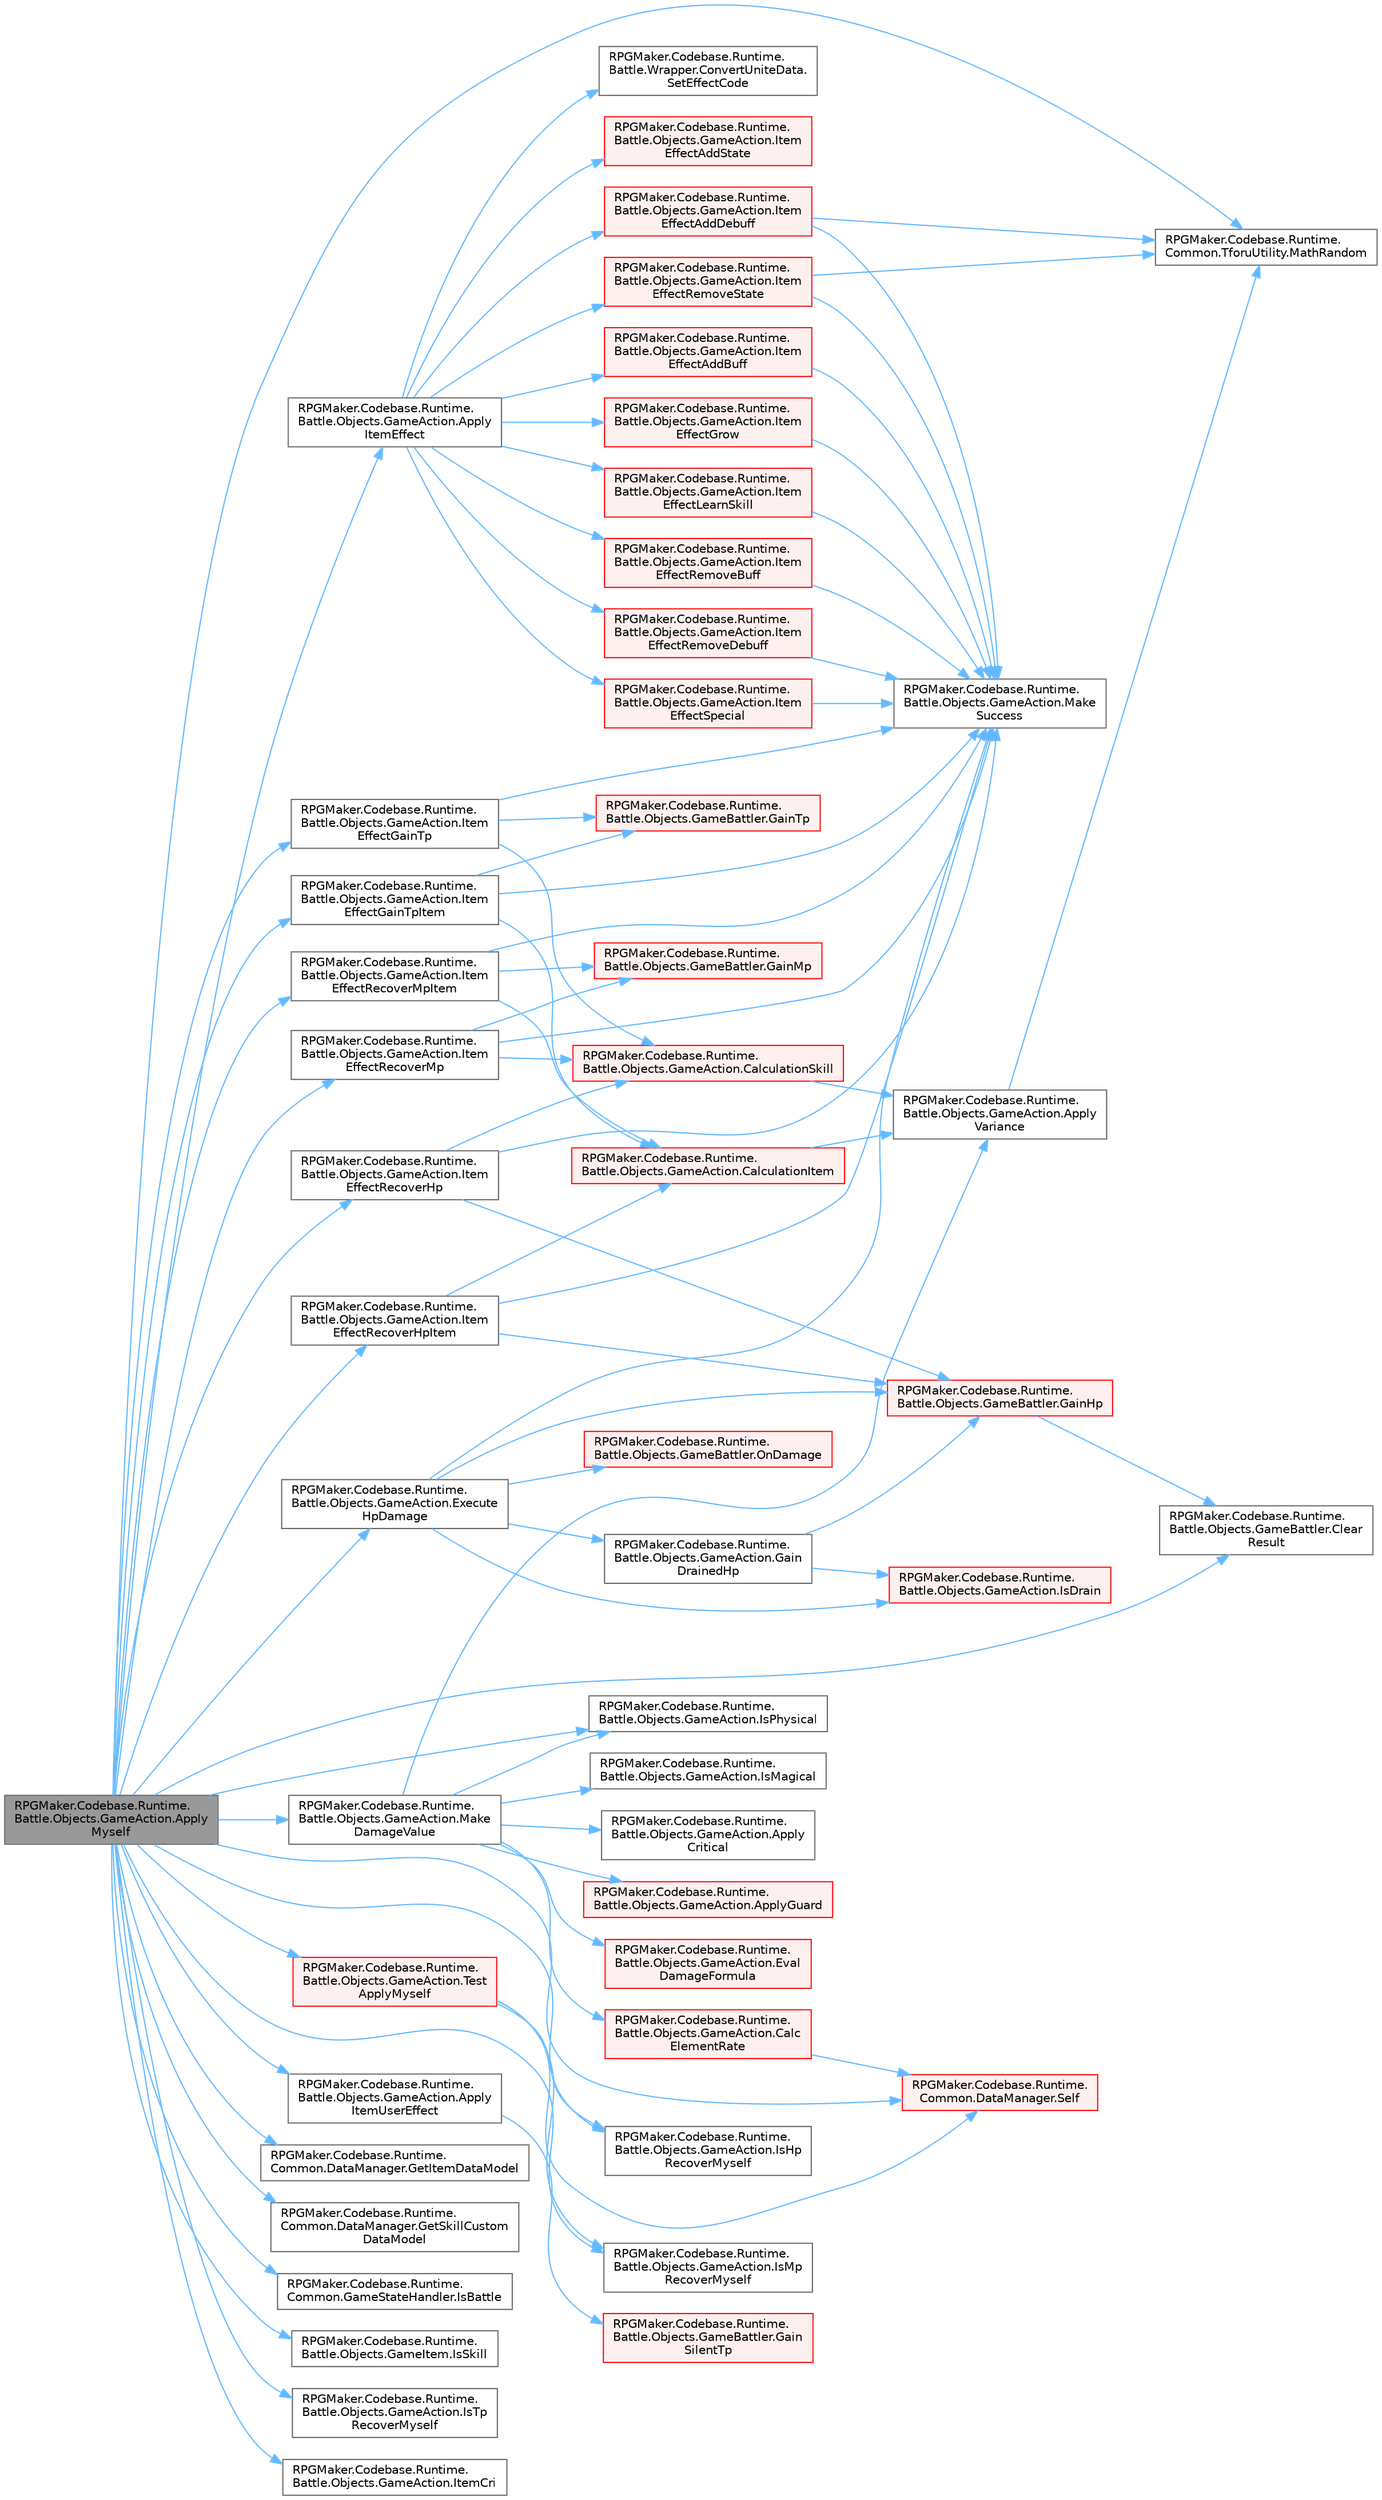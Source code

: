 digraph "RPGMaker.Codebase.Runtime.Battle.Objects.GameAction.ApplyMyself"
{
 // LATEX_PDF_SIZE
  bgcolor="transparent";
  edge [fontname=Helvetica,fontsize=10,labelfontname=Helvetica,labelfontsize=10];
  node [fontname=Helvetica,fontsize=10,shape=box,height=0.2,width=0.4];
  rankdir="LR";
  Node1 [id="Node000001",label="RPGMaker.Codebase.Runtime.\lBattle.Objects.GameAction.Apply\lMyself",height=0.2,width=0.4,color="gray40", fillcolor="grey60", style="filled", fontcolor="black",tooltip="指定対象へ結果( Game_ActionResult )の適用（使用者への影響）"];
  Node1 -> Node2 [id="edge1_Node000001_Node000002",color="steelblue1",style="solid",tooltip=" "];
  Node2 [id="Node000002",label="RPGMaker.Codebase.Runtime.\lBattle.Objects.GameAction.Apply\lItemEffect",height=0.2,width=0.4,color="grey40", fillcolor="white", style="filled",URL="$db/d00/class_r_p_g_maker_1_1_codebase_1_1_runtime_1_1_battle_1_1_objects_1_1_game_action.html#a0e31f70949304a3bf1175ac19a030616",tooltip="指定対象にエフェクトを適用"];
  Node2 -> Node3 [id="edge2_Node000002_Node000003",color="steelblue1",style="solid",tooltip=" "];
  Node3 [id="Node000003",label="RPGMaker.Codebase.Runtime.\lBattle.Objects.GameAction.Item\lEffectAddBuff",height=0.2,width=0.4,color="red", fillcolor="#FFF0F0", style="filled",URL="$db/d00/class_r_p_g_maker_1_1_codebase_1_1_runtime_1_1_battle_1_1_objects_1_1_game_action.html#a4df77b613c49006d914da5573ee7f4d5",tooltip="指定対象に[強化]の[使用効果]を加える"];
  Node3 -> Node89 [id="edge3_Node000003_Node000089",color="steelblue1",style="solid",tooltip=" "];
  Node89 [id="Node000089",label="RPGMaker.Codebase.Runtime.\lBattle.Objects.GameAction.Make\lSuccess",height=0.2,width=0.4,color="grey40", fillcolor="white", style="filled",URL="$db/d00/class_r_p_g_maker_1_1_codebase_1_1_runtime_1_1_battle_1_1_objects_1_1_game_action.html#a0a00fa2532c3bf2b96b2ee096bb93507",tooltip="行動結果用に指定対象の行動に成功したフラグを立てる"];
  Node2 -> Node90 [id="edge4_Node000002_Node000090",color="steelblue1",style="solid",tooltip=" "];
  Node90 [id="Node000090",label="RPGMaker.Codebase.Runtime.\lBattle.Objects.GameAction.Item\lEffectAddDebuff",height=0.2,width=0.4,color="red", fillcolor="#FFF0F0", style="filled",URL="$db/d00/class_r_p_g_maker_1_1_codebase_1_1_runtime_1_1_battle_1_1_objects_1_1_game_action.html#ae8c5a6cf681facd1b1bf2018e4d5f570",tooltip="指定対象に[弱体]の[使用効果]を加える"];
  Node90 -> Node89 [id="edge5_Node000090_Node000089",color="steelblue1",style="solid",tooltip=" "];
  Node90 -> Node101 [id="edge6_Node000090_Node000101",color="steelblue1",style="solid",tooltip=" "];
  Node101 [id="Node000101",label="RPGMaker.Codebase.Runtime.\lCommon.TforuUtility.MathRandom",height=0.2,width=0.4,color="grey40", fillcolor="white", style="filled",URL="$df/d46/class_r_p_g_maker_1_1_codebase_1_1_runtime_1_1_common_1_1_tforu_utility.html#aebb86c7c9ea503cc6f682adcbc08fd24",tooltip=" "];
  Node2 -> Node102 [id="edge7_Node000002_Node000102",color="steelblue1",style="solid",tooltip=" "];
  Node102 [id="Node000102",label="RPGMaker.Codebase.Runtime.\lBattle.Objects.GameAction.Item\lEffectAddState",height=0.2,width=0.4,color="red", fillcolor="#FFF0F0", style="filled",URL="$db/d00/class_r_p_g_maker_1_1_codebase_1_1_runtime_1_1_battle_1_1_objects_1_1_game_action.html#a30937435994c2aeb8de46e354b51d782",tooltip="指定対象に[使用効果]を加える"];
  Node2 -> Node107 [id="edge8_Node000002_Node000107",color="steelblue1",style="solid",tooltip=" "];
  Node107 [id="Node000107",label="RPGMaker.Codebase.Runtime.\lBattle.Objects.GameAction.Item\lEffectGrow",height=0.2,width=0.4,color="red", fillcolor="#FFF0F0", style="filled",URL="$db/d00/class_r_p_g_maker_1_1_codebase_1_1_runtime_1_1_battle_1_1_objects_1_1_game_action.html#a254e2a43093f28080603e46ed8d2994c",tooltip="指定対象に[成長]の[使用効果]を加える"];
  Node107 -> Node89 [id="edge9_Node000107_Node000089",color="steelblue1",style="solid",tooltip=" "];
  Node2 -> Node109 [id="edge10_Node000002_Node000109",color="steelblue1",style="solid",tooltip=" "];
  Node109 [id="Node000109",label="RPGMaker.Codebase.Runtime.\lBattle.Objects.GameAction.Item\lEffectLearnSkill",height=0.2,width=0.4,color="red", fillcolor="#FFF0F0", style="filled",URL="$db/d00/class_r_p_g_maker_1_1_codebase_1_1_runtime_1_1_battle_1_1_objects_1_1_game_action.html#a37ddee0cd1790867fa362be62b3c13b5",tooltip="指定対象に[スキル習得]の[使用効果]を加える"];
  Node109 -> Node89 [id="edge11_Node000109_Node000089",color="steelblue1",style="solid",tooltip=" "];
  Node2 -> Node111 [id="edge12_Node000002_Node000111",color="steelblue1",style="solid",tooltip=" "];
  Node111 [id="Node000111",label="RPGMaker.Codebase.Runtime.\lBattle.Objects.GameAction.Item\lEffectRemoveBuff",height=0.2,width=0.4,color="red", fillcolor="#FFF0F0", style="filled",URL="$db/d00/class_r_p_g_maker_1_1_codebase_1_1_runtime_1_1_battle_1_1_objects_1_1_game_action.html#a2cdbdac9b9aeb26cd865e38f6d4c6efa",tooltip="指定対象に[強化の解除]の[使用効果]を加える"];
  Node111 -> Node89 [id="edge13_Node000111_Node000089",color="steelblue1",style="solid",tooltip=" "];
  Node2 -> Node117 [id="edge14_Node000002_Node000117",color="steelblue1",style="solid",tooltip=" "];
  Node117 [id="Node000117",label="RPGMaker.Codebase.Runtime.\lBattle.Objects.GameAction.Item\lEffectRemoveDebuff",height=0.2,width=0.4,color="red", fillcolor="#FFF0F0", style="filled",URL="$db/d00/class_r_p_g_maker_1_1_codebase_1_1_runtime_1_1_battle_1_1_objects_1_1_game_action.html#a220d8eedc2bdfcf45fafb5a29377ab6b",tooltip="指定対象に[弱体の解除]の[使用効果]を加える"];
  Node117 -> Node89 [id="edge15_Node000117_Node000089",color="steelblue1",style="solid",tooltip=" "];
  Node2 -> Node118 [id="edge16_Node000002_Node000118",color="steelblue1",style="solid",tooltip=" "];
  Node118 [id="Node000118",label="RPGMaker.Codebase.Runtime.\lBattle.Objects.GameAction.Item\lEffectRemoveState",height=0.2,width=0.4,color="red", fillcolor="#FFF0F0", style="filled",URL="$db/d00/class_r_p_g_maker_1_1_codebase_1_1_runtime_1_1_battle_1_1_objects_1_1_game_action.html#ad5da923e99b8879ecd4b18acd7625764",tooltip="指定対象に[ステート解除]の[使用効果]を加える"];
  Node118 -> Node89 [id="edge17_Node000118_Node000089",color="steelblue1",style="solid",tooltip=" "];
  Node118 -> Node101 [id="edge18_Node000118_Node000101",color="steelblue1",style="solid",tooltip=" "];
  Node2 -> Node119 [id="edge19_Node000002_Node000119",color="steelblue1",style="solid",tooltip=" "];
  Node119 [id="Node000119",label="RPGMaker.Codebase.Runtime.\lBattle.Objects.GameAction.Item\lEffectSpecial",height=0.2,width=0.4,color="red", fillcolor="#FFF0F0", style="filled",URL="$db/d00/class_r_p_g_maker_1_1_codebase_1_1_runtime_1_1_battle_1_1_objects_1_1_game_action.html#a1abf8d93aa3dce8219d1c1ab0c6f747c",tooltip="指定対象に[特殊効果]の[使用効果]を加える"];
  Node119 -> Node89 [id="edge20_Node000119_Node000089",color="steelblue1",style="solid",tooltip=" "];
  Node2 -> Node136 [id="edge21_Node000002_Node000136",color="steelblue1",style="solid",tooltip=" "];
  Node136 [id="Node000136",label="RPGMaker.Codebase.Runtime.\lBattle.Wrapper.ConvertUniteData.\lSetEffectCode",height=0.2,width=0.4,color="grey40", fillcolor="white", style="filled",URL="$d9/d1f/class_r_p_g_maker_1_1_codebase_1_1_runtime_1_1_battle_1_1_wrapper_1_1_convert_unite_data.html#a0c00965085a307ec0f257abdc981163d",tooltip="使用効果のコードを、UniteからMVに変換する"];
  Node1 -> Node137 [id="edge22_Node000001_Node000137",color="steelblue1",style="solid",tooltip=" "];
  Node137 [id="Node000137",label="RPGMaker.Codebase.Runtime.\lBattle.Objects.GameAction.Apply\lItemUserEffect",height=0.2,width=0.4,color="grey40", fillcolor="white", style="filled",URL="$db/d00/class_r_p_g_maker_1_1_codebase_1_1_runtime_1_1_battle_1_1_objects_1_1_game_action.html#afb10362e945babce7f02160f98853bd3",tooltip="指定対象にアイテムの効果を適用"];
  Node137 -> Node138 [id="edge23_Node000137_Node000138",color="steelblue1",style="solid",tooltip=" "];
  Node138 [id="Node000138",label="RPGMaker.Codebase.Runtime.\lBattle.Objects.GameBattler.Gain\lSilentTp",height=0.2,width=0.4,color="red", fillcolor="#FFF0F0", style="filled",URL="$d6/de6/class_r_p_g_maker_1_1_codebase_1_1_runtime_1_1_battle_1_1_objects_1_1_game_battler.html#a9a10a80b964d08daad1f64602292109b",tooltip="指定量のTPを非表示で回復"];
  Node1 -> Node140 [id="edge24_Node000001_Node000140",color="steelblue1",style="solid",tooltip=" "];
  Node140 [id="Node000140",label="RPGMaker.Codebase.Runtime.\lBattle.Objects.GameBattler.Clear\lResult",height=0.2,width=0.4,color="grey40", fillcolor="white", style="filled",URL="$d6/de6/class_r_p_g_maker_1_1_codebase_1_1_runtime_1_1_battle_1_1_objects_1_1_game_battler.html#abd022b482181f0a594447a504db14dbe",tooltip="結果を初期化する"];
  Node1 -> Node141 [id="edge25_Node000001_Node000141",color="steelblue1",style="solid",tooltip=" "];
  Node141 [id="Node000141",label="RPGMaker.Codebase.Runtime.\lBattle.Objects.GameAction.Execute\lHpDamage",height=0.2,width=0.4,color="grey40", fillcolor="white", style="filled",URL="$db/d00/class_r_p_g_maker_1_1_codebase_1_1_runtime_1_1_battle_1_1_objects_1_1_game_action.html#a9b8bfc3481b8e5caad938fa17489b760",tooltip="指定対象にHPダメージを与える"];
  Node141 -> Node142 [id="edge26_Node000141_Node000142",color="steelblue1",style="solid",tooltip=" "];
  Node142 [id="Node000142",label="RPGMaker.Codebase.Runtime.\lBattle.Objects.GameAction.Gain\lDrainedHp",height=0.2,width=0.4,color="grey40", fillcolor="white", style="filled",URL="$db/d00/class_r_p_g_maker_1_1_codebase_1_1_runtime_1_1_battle_1_1_objects_1_1_game_action.html#a8f1de04e02816540bfc4ad6b3b0bf74d",tooltip="敵から吸収したHPを返す"];
  Node142 -> Node143 [id="edge27_Node000142_Node000143",color="steelblue1",style="solid",tooltip=" "];
  Node143 [id="Node000143",label="RPGMaker.Codebase.Runtime.\lBattle.Objects.GameBattler.GainHp",height=0.2,width=0.4,color="red", fillcolor="#FFF0F0", style="filled",URL="$d6/de6/class_r_p_g_maker_1_1_codebase_1_1_runtime_1_1_battle_1_1_objects_1_1_game_battler.html#a7602809b84fcf95a89bc31a7dd682b49",tooltip="指定量のHPを回復"];
  Node143 -> Node140 [id="edge28_Node000143_Node000140",color="steelblue1",style="solid",tooltip=" "];
  Node142 -> Node145 [id="edge29_Node000142_Node000145",color="steelblue1",style="solid",tooltip=" "];
  Node145 [id="Node000145",label="RPGMaker.Codebase.Runtime.\lBattle.Objects.GameAction.IsDrain",height=0.2,width=0.4,color="red", fillcolor="#FFF0F0", style="filled",URL="$db/d00/class_r_p_g_maker_1_1_codebase_1_1_runtime_1_1_battle_1_1_objects_1_1_game_action.html#ad3a66f29b72f70e0b4530787bb51a3a8",tooltip="ダメージの[タイプ]が[HP吸収]か[MP吸収]か"];
  Node141 -> Node143 [id="edge30_Node000141_Node000143",color="steelblue1",style="solid",tooltip=" "];
  Node141 -> Node145 [id="edge31_Node000141_Node000145",color="steelblue1",style="solid",tooltip=" "];
  Node141 -> Node89 [id="edge32_Node000141_Node000089",color="steelblue1",style="solid",tooltip=" "];
  Node141 -> Node147 [id="edge33_Node000141_Node000147",color="steelblue1",style="solid",tooltip=" "];
  Node147 [id="Node000147",label="RPGMaker.Codebase.Runtime.\lBattle.Objects.GameBattler.OnDamage",height=0.2,width=0.4,color="red", fillcolor="#FFF0F0", style="filled",URL="$d6/de6/class_r_p_g_maker_1_1_codebase_1_1_runtime_1_1_battle_1_1_objects_1_1_game_battler.html#abc126f772bf633d1a2d2a2348d2745b8",tooltip="被ダメージハンドラ"];
  Node1 -> Node150 [id="edge34_Node000001_Node000150",color="steelblue1",style="solid",tooltip=" "];
  Node150 [id="Node000150",label="RPGMaker.Codebase.Runtime.\lCommon.DataManager.GetItemDataModel",height=0.2,width=0.4,color="grey40", fillcolor="white", style="filled",URL="$d5/d08/class_r_p_g_maker_1_1_codebase_1_1_runtime_1_1_common_1_1_data_manager.html#a15baf4af672930f4dec3227aaa72081b",tooltip=" "];
  Node1 -> Node151 [id="edge35_Node000001_Node000151",color="steelblue1",style="solid",tooltip=" "];
  Node151 [id="Node000151",label="RPGMaker.Codebase.Runtime.\lCommon.DataManager.GetSkillCustom\lDataModel",height=0.2,width=0.4,color="grey40", fillcolor="white", style="filled",URL="$d5/d08/class_r_p_g_maker_1_1_codebase_1_1_runtime_1_1_common_1_1_data_manager.html#ac155884922972284514d23ccb2aeee86",tooltip=" "];
  Node1 -> Node78 [id="edge36_Node000001_Node000078",color="steelblue1",style="solid",tooltip=" "];
  Node78 [id="Node000078",label="RPGMaker.Codebase.Runtime.\lCommon.GameStateHandler.IsBattle",height=0.2,width=0.4,color="grey40", fillcolor="white", style="filled",URL="$de/d2c/class_r_p_g_maker_1_1_codebase_1_1_runtime_1_1_common_1_1_game_state_handler.html#ad21ee0055358ca67238c33be028d2d7b",tooltip="現在の状態がBATTLEまたは、BATTLE_EVENTかどうかを返却する"];
  Node1 -> Node152 [id="edge37_Node000001_Node000152",color="steelblue1",style="solid",tooltip=" "];
  Node152 [id="Node000152",label="RPGMaker.Codebase.Runtime.\lBattle.Objects.GameAction.IsHp\lRecoverMyself",height=0.2,width=0.4,color="grey40", fillcolor="white", style="filled",URL="$db/d00/class_r_p_g_maker_1_1_codebase_1_1_runtime_1_1_battle_1_1_objects_1_1_game_action.html#a65d992a39d44632c51bfe6cf157052fe",tooltip="ダメージの[タイプ]が[HP回復]か（使用者への影響）"];
  Node1 -> Node153 [id="edge38_Node000001_Node000153",color="steelblue1",style="solid",tooltip=" "];
  Node153 [id="Node000153",label="RPGMaker.Codebase.Runtime.\lBattle.Objects.GameAction.IsMp\lRecoverMyself",height=0.2,width=0.4,color="grey40", fillcolor="white", style="filled",URL="$db/d00/class_r_p_g_maker_1_1_codebase_1_1_runtime_1_1_battle_1_1_objects_1_1_game_action.html#a19619f0ad784053c70750b87d868232a",tooltip="ダメージの[タイプ]が[MP回復]か（使用者への影響）"];
  Node1 -> Node154 [id="edge39_Node000001_Node000154",color="steelblue1",style="solid",tooltip=" "];
  Node154 [id="Node000154",label="RPGMaker.Codebase.Runtime.\lBattle.Objects.GameAction.IsPhysical",height=0.2,width=0.4,color="grey40", fillcolor="white", style="filled",URL="$db/d00/class_r_p_g_maker_1_1_codebase_1_1_runtime_1_1_battle_1_1_objects_1_1_game_action.html#ab933563a25de899de133db0e65fc2db4",tooltip="[命中タイプ]が[物理攻撃]か"];
  Node1 -> Node155 [id="edge40_Node000001_Node000155",color="steelblue1",style="solid",tooltip=" "];
  Node155 [id="Node000155",label="RPGMaker.Codebase.Runtime.\lBattle.Objects.GameItem.IsSkill",height=0.2,width=0.4,color="grey40", fillcolor="white", style="filled",URL="$df/d31/class_r_p_g_maker_1_1_codebase_1_1_runtime_1_1_battle_1_1_objects_1_1_game_item.html#a8e1283e04e639debbf8bcf88527b5b71",tooltip="スキルか"];
  Node1 -> Node156 [id="edge41_Node000001_Node000156",color="steelblue1",style="solid",tooltip=" "];
  Node156 [id="Node000156",label="RPGMaker.Codebase.Runtime.\lBattle.Objects.GameAction.IsTp\lRecoverMyself",height=0.2,width=0.4,color="grey40", fillcolor="white", style="filled",URL="$db/d00/class_r_p_g_maker_1_1_codebase_1_1_runtime_1_1_battle_1_1_objects_1_1_game_action.html#a8850da7223bf017e15b781b67cc9421a",tooltip="ダメージの[タイプ]が[TP回復]か（使用者への影響）"];
  Node1 -> Node157 [id="edge42_Node000001_Node000157",color="steelblue1",style="solid",tooltip=" "];
  Node157 [id="Node000157",label="RPGMaker.Codebase.Runtime.\lBattle.Objects.GameAction.ItemCri",height=0.2,width=0.4,color="grey40", fillcolor="white", style="filled",URL="$db/d00/class_r_p_g_maker_1_1_codebase_1_1_runtime_1_1_battle_1_1_objects_1_1_game_action.html#a627bb6a006d32b61330d5b4213999199",tooltip="指定対象の[会心率]を返す"];
  Node1 -> Node158 [id="edge43_Node000001_Node000158",color="steelblue1",style="solid",tooltip=" "];
  Node158 [id="Node000158",label="RPGMaker.Codebase.Runtime.\lBattle.Objects.GameAction.Item\lEffectGainTp",height=0.2,width=0.4,color="grey40", fillcolor="white", style="filled",URL="$db/d00/class_r_p_g_maker_1_1_codebase_1_1_runtime_1_1_battle_1_1_objects_1_1_game_action.html#ad16f7d2ef4247e831085aade62616296",tooltip="MVでは指定対象に[TP付与]の[使用効果]を加えるメソッドであったが Uniteでは対象者への効果にTP回復が設定されていた場合の処理を記載する"];
  Node158 -> Node159 [id="edge44_Node000158_Node000159",color="steelblue1",style="solid",tooltip=" "];
  Node159 [id="Node000159",label="RPGMaker.Codebase.Runtime.\lBattle.Objects.GameAction.CalculationSkill",height=0.2,width=0.4,color="red", fillcolor="#FFF0F0", style="filled",URL="$db/d00/class_r_p_g_maker_1_1_codebase_1_1_runtime_1_1_battle_1_1_objects_1_1_game_action.html#a9832f59be6782795d8e57083cdf075d0",tooltip="ＲＭユナイト固有処理"];
  Node159 -> Node160 [id="edge45_Node000159_Node000160",color="steelblue1",style="solid",tooltip=" "];
  Node160 [id="Node000160",label="RPGMaker.Codebase.Runtime.\lBattle.Objects.GameAction.Apply\lVariance",height=0.2,width=0.4,color="grey40", fillcolor="white", style="filled",URL="$db/d00/class_r_p_g_maker_1_1_codebase_1_1_runtime_1_1_battle_1_1_objects_1_1_game_action.html#a615c9c67bca5dae70e6afa6e5557dd82",tooltip="指定ダメージに対して[分散度]を適用したダメージを返す"];
  Node160 -> Node101 [id="edge46_Node000160_Node000101",color="steelblue1",style="solid",tooltip=" "];
  Node158 -> Node168 [id="edge47_Node000158_Node000168",color="steelblue1",style="solid",tooltip=" "];
  Node168 [id="Node000168",label="RPGMaker.Codebase.Runtime.\lBattle.Objects.GameBattler.GainTp",height=0.2,width=0.4,color="red", fillcolor="#FFF0F0", style="filled",URL="$d6/de6/class_r_p_g_maker_1_1_codebase_1_1_runtime_1_1_battle_1_1_objects_1_1_game_battler.html#a98b145d4c1936717c7d94c849b34b4fa",tooltip="指定量のTPを回復"];
  Node158 -> Node89 [id="edge48_Node000158_Node000089",color="steelblue1",style="solid",tooltip=" "];
  Node1 -> Node169 [id="edge49_Node000001_Node000169",color="steelblue1",style="solid",tooltip=" "];
  Node169 [id="Node000169",label="RPGMaker.Codebase.Runtime.\lBattle.Objects.GameAction.Item\lEffectGainTpItem",height=0.2,width=0.4,color="grey40", fillcolor="white", style="filled",URL="$db/d00/class_r_p_g_maker_1_1_codebase_1_1_runtime_1_1_battle_1_1_objects_1_1_game_action.html#a133785d9efe6e0f3ee9a111c20261553",tooltip="ＲＭユナイト固有処理"];
  Node169 -> Node170 [id="edge50_Node000169_Node000170",color="steelblue1",style="solid",tooltip=" "];
  Node170 [id="Node000170",label="RPGMaker.Codebase.Runtime.\lBattle.Objects.GameAction.CalculationItem",height=0.2,width=0.4,color="red", fillcolor="#FFF0F0", style="filled",URL="$db/d00/class_r_p_g_maker_1_1_codebase_1_1_runtime_1_1_battle_1_1_objects_1_1_game_action.html#a35363b6a0ffb0a53920f2bce16fcccd5",tooltip="ＲＭユナイト固有処理"];
  Node170 -> Node160 [id="edge51_Node000170_Node000160",color="steelblue1",style="solid",tooltip=" "];
  Node169 -> Node168 [id="edge52_Node000169_Node000168",color="steelblue1",style="solid",tooltip=" "];
  Node169 -> Node89 [id="edge53_Node000169_Node000089",color="steelblue1",style="solid",tooltip=" "];
  Node1 -> Node171 [id="edge54_Node000001_Node000171",color="steelblue1",style="solid",tooltip=" "];
  Node171 [id="Node000171",label="RPGMaker.Codebase.Runtime.\lBattle.Objects.GameAction.Item\lEffectRecoverHp",height=0.2,width=0.4,color="grey40", fillcolor="white", style="filled",URL="$db/d00/class_r_p_g_maker_1_1_codebase_1_1_runtime_1_1_battle_1_1_objects_1_1_game_action.html#aa6890b3f19fb82050b55c850ef35ff8e",tooltip="MVでは指定対象に[HP回復]の[使用効果]を加えるメソッドであったが Uniteでは対象者への効果にHP回復が設定されていた場合の処理を記載する"];
  Node171 -> Node159 [id="edge55_Node000171_Node000159",color="steelblue1",style="solid",tooltip=" "];
  Node171 -> Node143 [id="edge56_Node000171_Node000143",color="steelblue1",style="solid",tooltip=" "];
  Node171 -> Node89 [id="edge57_Node000171_Node000089",color="steelblue1",style="solid",tooltip=" "];
  Node1 -> Node172 [id="edge58_Node000001_Node000172",color="steelblue1",style="solid",tooltip=" "];
  Node172 [id="Node000172",label="RPGMaker.Codebase.Runtime.\lBattle.Objects.GameAction.Item\lEffectRecoverHpItem",height=0.2,width=0.4,color="grey40", fillcolor="white", style="filled",URL="$db/d00/class_r_p_g_maker_1_1_codebase_1_1_runtime_1_1_battle_1_1_objects_1_1_game_action.html#aafab663fa7680213b6206228ebc99be8",tooltip="ＲＭユナイト固有処理"];
  Node172 -> Node170 [id="edge59_Node000172_Node000170",color="steelblue1",style="solid",tooltip=" "];
  Node172 -> Node143 [id="edge60_Node000172_Node000143",color="steelblue1",style="solid",tooltip=" "];
  Node172 -> Node89 [id="edge61_Node000172_Node000089",color="steelblue1",style="solid",tooltip=" "];
  Node1 -> Node173 [id="edge62_Node000001_Node000173",color="steelblue1",style="solid",tooltip=" "];
  Node173 [id="Node000173",label="RPGMaker.Codebase.Runtime.\lBattle.Objects.GameAction.Item\lEffectRecoverMp",height=0.2,width=0.4,color="grey40", fillcolor="white", style="filled",URL="$db/d00/class_r_p_g_maker_1_1_codebase_1_1_runtime_1_1_battle_1_1_objects_1_1_game_action.html#a1e157a25ab917c407a6742a08778b24d",tooltip="MVでは指定対象に[MP回復]の[使用効果]を加えるメソッドであったが Uniteでは対象者への効果にMP回復が設定されていた場合の処理を記載する"];
  Node173 -> Node159 [id="edge63_Node000173_Node000159",color="steelblue1",style="solid",tooltip=" "];
  Node173 -> Node174 [id="edge64_Node000173_Node000174",color="steelblue1",style="solid",tooltip=" "];
  Node174 [id="Node000174",label="RPGMaker.Codebase.Runtime.\lBattle.Objects.GameBattler.GainMp",height=0.2,width=0.4,color="red", fillcolor="#FFF0F0", style="filled",URL="$d6/de6/class_r_p_g_maker_1_1_codebase_1_1_runtime_1_1_battle_1_1_objects_1_1_game_battler.html#a2c985beb5a6b6c95b5daeea1885aad59",tooltip="指定量のMPを回復"];
  Node173 -> Node89 [id="edge65_Node000173_Node000089",color="steelblue1",style="solid",tooltip=" "];
  Node1 -> Node176 [id="edge66_Node000001_Node000176",color="steelblue1",style="solid",tooltip=" "];
  Node176 [id="Node000176",label="RPGMaker.Codebase.Runtime.\lBattle.Objects.GameAction.Item\lEffectRecoverMpItem",height=0.2,width=0.4,color="grey40", fillcolor="white", style="filled",URL="$db/d00/class_r_p_g_maker_1_1_codebase_1_1_runtime_1_1_battle_1_1_objects_1_1_game_action.html#a97337112d59657c0129a9d05d0dd0812",tooltip="ＲＭユナイト固有処理"];
  Node176 -> Node170 [id="edge67_Node000176_Node000170",color="steelblue1",style="solid",tooltip=" "];
  Node176 -> Node174 [id="edge68_Node000176_Node000174",color="steelblue1",style="solid",tooltip=" "];
  Node176 -> Node89 [id="edge69_Node000176_Node000089",color="steelblue1",style="solid",tooltip=" "];
  Node1 -> Node177 [id="edge70_Node000001_Node000177",color="steelblue1",style="solid",tooltip=" "];
  Node177 [id="Node000177",label="RPGMaker.Codebase.Runtime.\lBattle.Objects.GameAction.Make\lDamageValue",height=0.2,width=0.4,color="grey40", fillcolor="white", style="filled",URL="$db/d00/class_r_p_g_maker_1_1_codebase_1_1_runtime_1_1_battle_1_1_objects_1_1_game_action.html#a82a82d0f44dae130c2a2c74052eafcc4",tooltip="指定対象へのダメージ量を計算して返す"];
  Node177 -> Node178 [id="edge71_Node000177_Node000178",color="steelblue1",style="solid",tooltip=" "];
  Node178 [id="Node000178",label="RPGMaker.Codebase.Runtime.\lBattle.Objects.GameAction.Apply\lCritical",height=0.2,width=0.4,color="grey40", fillcolor="white", style="filled",URL="$db/d00/class_r_p_g_maker_1_1_codebase_1_1_runtime_1_1_battle_1_1_objects_1_1_game_action.html#ae986479b128807a57b285cd38dd44139",tooltip="指定ダメージで[会心]攻撃"];
  Node177 -> Node179 [id="edge72_Node000177_Node000179",color="steelblue1",style="solid",tooltip=" "];
  Node179 [id="Node000179",label="RPGMaker.Codebase.Runtime.\lBattle.Objects.GameAction.ApplyGuard",height=0.2,width=0.4,color="red", fillcolor="#FFF0F0", style="filled",URL="$db/d00/class_r_p_g_maker_1_1_codebase_1_1_runtime_1_1_battle_1_1_objects_1_1_game_action.html#a124373090ff499d4076d2957fca5b6d1",tooltip="指定ダメージを対象バトラーが防御し、防御分を減らしたダメージを返す"];
  Node177 -> Node160 [id="edge73_Node000177_Node000160",color="steelblue1",style="solid",tooltip=" "];
  Node177 -> Node183 [id="edge74_Node000177_Node000183",color="steelblue1",style="solid",tooltip=" "];
  Node183 [id="Node000183",label="RPGMaker.Codebase.Runtime.\lBattle.Objects.GameAction.Calc\lElementRate",height=0.2,width=0.4,color="red", fillcolor="#FFF0F0", style="filled",URL="$db/d00/class_r_p_g_maker_1_1_codebase_1_1_runtime_1_1_battle_1_1_objects_1_1_game_action.html#a46a946563458cbcca6a448261355c9b5",tooltip="[ＲＭユナイト固有処理　属性計算]"];
  Node183 -> Node34 [id="edge75_Node000183_Node000034",color="steelblue1",style="solid",tooltip=" "];
  Node34 [id="Node000034",label="RPGMaker.Codebase.Runtime.\lCommon.DataManager.Self",height=0.2,width=0.4,color="red", fillcolor="#FFF0F0", style="filled",URL="$d5/d08/class_r_p_g_maker_1_1_codebase_1_1_runtime_1_1_common_1_1_data_manager.html#a8f0a40fd71fe0a873d1905e106299934",tooltip=" "];
  Node177 -> Node186 [id="edge76_Node000177_Node000186",color="steelblue1",style="solid",tooltip=" "];
  Node186 [id="Node000186",label="RPGMaker.Codebase.Runtime.\lBattle.Objects.GameAction.Eval\lDamageFormula",height=0.2,width=0.4,color="red", fillcolor="#FFF0F0", style="filled",URL="$db/d00/class_r_p_g_maker_1_1_codebase_1_1_runtime_1_1_battle_1_1_objects_1_1_game_action.html#a4ca534caa5653f85f41db8cb016db7e5",tooltip="[ダメージ]の[計算式]を適用し、ダメージ量を返す"];
  Node177 -> Node187 [id="edge77_Node000177_Node000187",color="steelblue1",style="solid",tooltip=" "];
  Node187 [id="Node000187",label="RPGMaker.Codebase.Runtime.\lBattle.Objects.GameAction.IsMagical",height=0.2,width=0.4,color="grey40", fillcolor="white", style="filled",URL="$db/d00/class_r_p_g_maker_1_1_codebase_1_1_runtime_1_1_battle_1_1_objects_1_1_game_action.html#afcb54cd6ec9708f8a9ebc27162a6a962",tooltip="[命中タイプ]が[魔法攻撃]か"];
  Node177 -> Node154 [id="edge78_Node000177_Node000154",color="steelblue1",style="solid",tooltip=" "];
  Node1 -> Node101 [id="edge79_Node000001_Node000101",color="steelblue1",style="solid",tooltip=" "];
  Node1 -> Node34 [id="edge80_Node000001_Node000034",color="steelblue1",style="solid",tooltip=" "];
  Node1 -> Node188 [id="edge81_Node000001_Node000188",color="steelblue1",style="solid",tooltip=" "];
  Node188 [id="Node000188",label="RPGMaker.Codebase.Runtime.\lBattle.Objects.GameAction.Test\lApplyMyself",height=0.2,width=0.4,color="red", fillcolor="#FFF0F0", style="filled",URL="$db/d00/class_r_p_g_maker_1_1_codebase_1_1_runtime_1_1_battle_1_1_objects_1_1_game_action.html#aea25c7b9027211256c3ddedfbdb27766",tooltip="対象に行動を試験適用し、その結果は行動可能か（使用者への影響）"];
  Node188 -> Node152 [id="edge82_Node000188_Node000152",color="steelblue1",style="solid",tooltip=" "];
  Node188 -> Node153 [id="edge83_Node000188_Node000153",color="steelblue1",style="solid",tooltip=" "];
  Node188 -> Node34 [id="edge84_Node000188_Node000034",color="steelblue1",style="solid",tooltip=" "];
}
